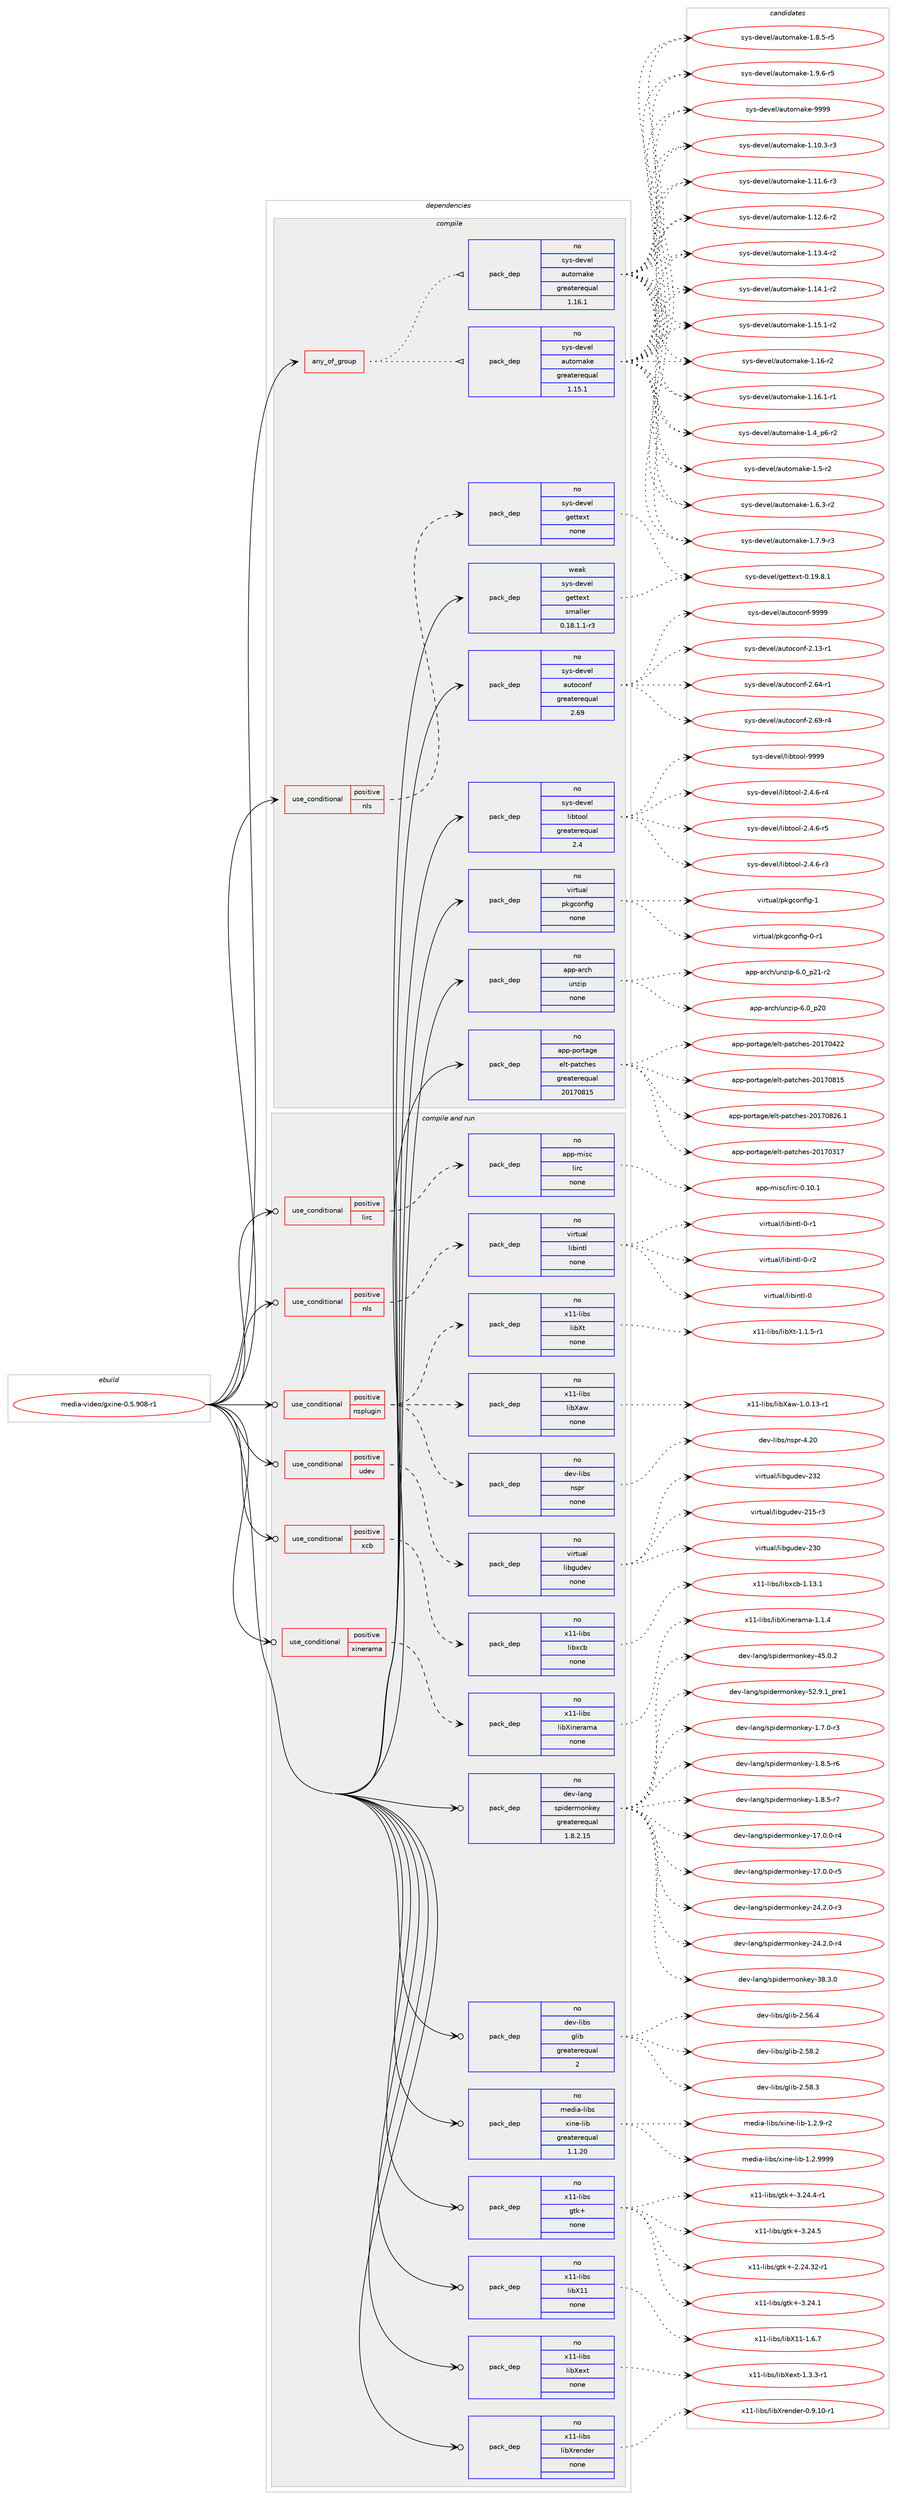 digraph prolog {

# *************
# Graph options
# *************

newrank=true;
concentrate=true;
compound=true;
graph [rankdir=LR,fontname=Helvetica,fontsize=10,ranksep=1.5];#, ranksep=2.5, nodesep=0.2];
edge  [arrowhead=vee];
node  [fontname=Helvetica,fontsize=10];

# **********
# The ebuild
# **********

subgraph cluster_leftcol {
color=gray;
rank=same;
label=<<i>ebuild</i>>;
id [label="media-video/gxine-0.5.908-r1", color=red, width=4, href="../media-video/gxine-0.5.908-r1.svg"];
}

# ****************
# The dependencies
# ****************

subgraph cluster_midcol {
color=gray;
label=<<i>dependencies</i>>;
subgraph cluster_compile {
fillcolor="#eeeeee";
style=filled;
label=<<i>compile</i>>;
subgraph any25657 {
dependency1637345 [label=<<TABLE BORDER="0" CELLBORDER="1" CELLSPACING="0" CELLPADDING="4"><TR><TD CELLPADDING="10">any_of_group</TD></TR></TABLE>>, shape=none, color=red];subgraph pack1170720 {
dependency1637346 [label=<<TABLE BORDER="0" CELLBORDER="1" CELLSPACING="0" CELLPADDING="4" WIDTH="220"><TR><TD ROWSPAN="6" CELLPADDING="30">pack_dep</TD></TR><TR><TD WIDTH="110">no</TD></TR><TR><TD>sys-devel</TD></TR><TR><TD>automake</TD></TR><TR><TD>greaterequal</TD></TR><TR><TD>1.16.1</TD></TR></TABLE>>, shape=none, color=blue];
}
dependency1637345:e -> dependency1637346:w [weight=20,style="dotted",arrowhead="oinv"];
subgraph pack1170721 {
dependency1637347 [label=<<TABLE BORDER="0" CELLBORDER="1" CELLSPACING="0" CELLPADDING="4" WIDTH="220"><TR><TD ROWSPAN="6" CELLPADDING="30">pack_dep</TD></TR><TR><TD WIDTH="110">no</TD></TR><TR><TD>sys-devel</TD></TR><TR><TD>automake</TD></TR><TR><TD>greaterequal</TD></TR><TR><TD>1.15.1</TD></TR></TABLE>>, shape=none, color=blue];
}
dependency1637345:e -> dependency1637347:w [weight=20,style="dotted",arrowhead="oinv"];
}
id:e -> dependency1637345:w [weight=20,style="solid",arrowhead="vee"];
subgraph cond440198 {
dependency1637348 [label=<<TABLE BORDER="0" CELLBORDER="1" CELLSPACING="0" CELLPADDING="4"><TR><TD ROWSPAN="3" CELLPADDING="10">use_conditional</TD></TR><TR><TD>positive</TD></TR><TR><TD>nls</TD></TR></TABLE>>, shape=none, color=red];
subgraph pack1170722 {
dependency1637349 [label=<<TABLE BORDER="0" CELLBORDER="1" CELLSPACING="0" CELLPADDING="4" WIDTH="220"><TR><TD ROWSPAN="6" CELLPADDING="30">pack_dep</TD></TR><TR><TD WIDTH="110">no</TD></TR><TR><TD>sys-devel</TD></TR><TR><TD>gettext</TD></TR><TR><TD>none</TD></TR><TR><TD></TD></TR></TABLE>>, shape=none, color=blue];
}
dependency1637348:e -> dependency1637349:w [weight=20,style="dashed",arrowhead="vee"];
}
id:e -> dependency1637348:w [weight=20,style="solid",arrowhead="vee"];
subgraph pack1170723 {
dependency1637350 [label=<<TABLE BORDER="0" CELLBORDER="1" CELLSPACING="0" CELLPADDING="4" WIDTH="220"><TR><TD ROWSPAN="6" CELLPADDING="30">pack_dep</TD></TR><TR><TD WIDTH="110">no</TD></TR><TR><TD>app-arch</TD></TR><TR><TD>unzip</TD></TR><TR><TD>none</TD></TR><TR><TD></TD></TR></TABLE>>, shape=none, color=blue];
}
id:e -> dependency1637350:w [weight=20,style="solid",arrowhead="vee"];
subgraph pack1170724 {
dependency1637351 [label=<<TABLE BORDER="0" CELLBORDER="1" CELLSPACING="0" CELLPADDING="4" WIDTH="220"><TR><TD ROWSPAN="6" CELLPADDING="30">pack_dep</TD></TR><TR><TD WIDTH="110">no</TD></TR><TR><TD>app-portage</TD></TR><TR><TD>elt-patches</TD></TR><TR><TD>greaterequal</TD></TR><TR><TD>20170815</TD></TR></TABLE>>, shape=none, color=blue];
}
id:e -> dependency1637351:w [weight=20,style="solid",arrowhead="vee"];
subgraph pack1170725 {
dependency1637352 [label=<<TABLE BORDER="0" CELLBORDER="1" CELLSPACING="0" CELLPADDING="4" WIDTH="220"><TR><TD ROWSPAN="6" CELLPADDING="30">pack_dep</TD></TR><TR><TD WIDTH="110">no</TD></TR><TR><TD>sys-devel</TD></TR><TR><TD>autoconf</TD></TR><TR><TD>greaterequal</TD></TR><TR><TD>2.69</TD></TR></TABLE>>, shape=none, color=blue];
}
id:e -> dependency1637352:w [weight=20,style="solid",arrowhead="vee"];
subgraph pack1170726 {
dependency1637353 [label=<<TABLE BORDER="0" CELLBORDER="1" CELLSPACING="0" CELLPADDING="4" WIDTH="220"><TR><TD ROWSPAN="6" CELLPADDING="30">pack_dep</TD></TR><TR><TD WIDTH="110">no</TD></TR><TR><TD>sys-devel</TD></TR><TR><TD>libtool</TD></TR><TR><TD>greaterequal</TD></TR><TR><TD>2.4</TD></TR></TABLE>>, shape=none, color=blue];
}
id:e -> dependency1637353:w [weight=20,style="solid",arrowhead="vee"];
subgraph pack1170727 {
dependency1637354 [label=<<TABLE BORDER="0" CELLBORDER="1" CELLSPACING="0" CELLPADDING="4" WIDTH="220"><TR><TD ROWSPAN="6" CELLPADDING="30">pack_dep</TD></TR><TR><TD WIDTH="110">no</TD></TR><TR><TD>virtual</TD></TR><TR><TD>pkgconfig</TD></TR><TR><TD>none</TD></TR><TR><TD></TD></TR></TABLE>>, shape=none, color=blue];
}
id:e -> dependency1637354:w [weight=20,style="solid",arrowhead="vee"];
subgraph pack1170728 {
dependency1637355 [label=<<TABLE BORDER="0" CELLBORDER="1" CELLSPACING="0" CELLPADDING="4" WIDTH="220"><TR><TD ROWSPAN="6" CELLPADDING="30">pack_dep</TD></TR><TR><TD WIDTH="110">weak</TD></TR><TR><TD>sys-devel</TD></TR><TR><TD>gettext</TD></TR><TR><TD>smaller</TD></TR><TR><TD>0.18.1.1-r3</TD></TR></TABLE>>, shape=none, color=blue];
}
id:e -> dependency1637355:w [weight=20,style="solid",arrowhead="vee"];
}
subgraph cluster_compileandrun {
fillcolor="#eeeeee";
style=filled;
label=<<i>compile and run</i>>;
subgraph cond440199 {
dependency1637356 [label=<<TABLE BORDER="0" CELLBORDER="1" CELLSPACING="0" CELLPADDING="4"><TR><TD ROWSPAN="3" CELLPADDING="10">use_conditional</TD></TR><TR><TD>positive</TD></TR><TR><TD>lirc</TD></TR></TABLE>>, shape=none, color=red];
subgraph pack1170729 {
dependency1637357 [label=<<TABLE BORDER="0" CELLBORDER="1" CELLSPACING="0" CELLPADDING="4" WIDTH="220"><TR><TD ROWSPAN="6" CELLPADDING="30">pack_dep</TD></TR><TR><TD WIDTH="110">no</TD></TR><TR><TD>app-misc</TD></TR><TR><TD>lirc</TD></TR><TR><TD>none</TD></TR><TR><TD></TD></TR></TABLE>>, shape=none, color=blue];
}
dependency1637356:e -> dependency1637357:w [weight=20,style="dashed",arrowhead="vee"];
}
id:e -> dependency1637356:w [weight=20,style="solid",arrowhead="odotvee"];
subgraph cond440200 {
dependency1637358 [label=<<TABLE BORDER="0" CELLBORDER="1" CELLSPACING="0" CELLPADDING="4"><TR><TD ROWSPAN="3" CELLPADDING="10">use_conditional</TD></TR><TR><TD>positive</TD></TR><TR><TD>nls</TD></TR></TABLE>>, shape=none, color=red];
subgraph pack1170730 {
dependency1637359 [label=<<TABLE BORDER="0" CELLBORDER="1" CELLSPACING="0" CELLPADDING="4" WIDTH="220"><TR><TD ROWSPAN="6" CELLPADDING="30">pack_dep</TD></TR><TR><TD WIDTH="110">no</TD></TR><TR><TD>virtual</TD></TR><TR><TD>libintl</TD></TR><TR><TD>none</TD></TR><TR><TD></TD></TR></TABLE>>, shape=none, color=blue];
}
dependency1637358:e -> dependency1637359:w [weight=20,style="dashed",arrowhead="vee"];
}
id:e -> dependency1637358:w [weight=20,style="solid",arrowhead="odotvee"];
subgraph cond440201 {
dependency1637360 [label=<<TABLE BORDER="0" CELLBORDER="1" CELLSPACING="0" CELLPADDING="4"><TR><TD ROWSPAN="3" CELLPADDING="10">use_conditional</TD></TR><TR><TD>positive</TD></TR><TR><TD>nsplugin</TD></TR></TABLE>>, shape=none, color=red];
subgraph pack1170731 {
dependency1637361 [label=<<TABLE BORDER="0" CELLBORDER="1" CELLSPACING="0" CELLPADDING="4" WIDTH="220"><TR><TD ROWSPAN="6" CELLPADDING="30">pack_dep</TD></TR><TR><TD WIDTH="110">no</TD></TR><TR><TD>dev-libs</TD></TR><TR><TD>nspr</TD></TR><TR><TD>none</TD></TR><TR><TD></TD></TR></TABLE>>, shape=none, color=blue];
}
dependency1637360:e -> dependency1637361:w [weight=20,style="dashed",arrowhead="vee"];
subgraph pack1170732 {
dependency1637362 [label=<<TABLE BORDER="0" CELLBORDER="1" CELLSPACING="0" CELLPADDING="4" WIDTH="220"><TR><TD ROWSPAN="6" CELLPADDING="30">pack_dep</TD></TR><TR><TD WIDTH="110">no</TD></TR><TR><TD>x11-libs</TD></TR><TR><TD>libXaw</TD></TR><TR><TD>none</TD></TR><TR><TD></TD></TR></TABLE>>, shape=none, color=blue];
}
dependency1637360:e -> dependency1637362:w [weight=20,style="dashed",arrowhead="vee"];
subgraph pack1170733 {
dependency1637363 [label=<<TABLE BORDER="0" CELLBORDER="1" CELLSPACING="0" CELLPADDING="4" WIDTH="220"><TR><TD ROWSPAN="6" CELLPADDING="30">pack_dep</TD></TR><TR><TD WIDTH="110">no</TD></TR><TR><TD>x11-libs</TD></TR><TR><TD>libXt</TD></TR><TR><TD>none</TD></TR><TR><TD></TD></TR></TABLE>>, shape=none, color=blue];
}
dependency1637360:e -> dependency1637363:w [weight=20,style="dashed",arrowhead="vee"];
}
id:e -> dependency1637360:w [weight=20,style="solid",arrowhead="odotvee"];
subgraph cond440202 {
dependency1637364 [label=<<TABLE BORDER="0" CELLBORDER="1" CELLSPACING="0" CELLPADDING="4"><TR><TD ROWSPAN="3" CELLPADDING="10">use_conditional</TD></TR><TR><TD>positive</TD></TR><TR><TD>udev</TD></TR></TABLE>>, shape=none, color=red];
subgraph pack1170734 {
dependency1637365 [label=<<TABLE BORDER="0" CELLBORDER="1" CELLSPACING="0" CELLPADDING="4" WIDTH="220"><TR><TD ROWSPAN="6" CELLPADDING="30">pack_dep</TD></TR><TR><TD WIDTH="110">no</TD></TR><TR><TD>virtual</TD></TR><TR><TD>libgudev</TD></TR><TR><TD>none</TD></TR><TR><TD></TD></TR></TABLE>>, shape=none, color=blue];
}
dependency1637364:e -> dependency1637365:w [weight=20,style="dashed",arrowhead="vee"];
}
id:e -> dependency1637364:w [weight=20,style="solid",arrowhead="odotvee"];
subgraph cond440203 {
dependency1637366 [label=<<TABLE BORDER="0" CELLBORDER="1" CELLSPACING="0" CELLPADDING="4"><TR><TD ROWSPAN="3" CELLPADDING="10">use_conditional</TD></TR><TR><TD>positive</TD></TR><TR><TD>xcb</TD></TR></TABLE>>, shape=none, color=red];
subgraph pack1170735 {
dependency1637367 [label=<<TABLE BORDER="0" CELLBORDER="1" CELLSPACING="0" CELLPADDING="4" WIDTH="220"><TR><TD ROWSPAN="6" CELLPADDING="30">pack_dep</TD></TR><TR><TD WIDTH="110">no</TD></TR><TR><TD>x11-libs</TD></TR><TR><TD>libxcb</TD></TR><TR><TD>none</TD></TR><TR><TD></TD></TR></TABLE>>, shape=none, color=blue];
}
dependency1637366:e -> dependency1637367:w [weight=20,style="dashed",arrowhead="vee"];
}
id:e -> dependency1637366:w [weight=20,style="solid",arrowhead="odotvee"];
subgraph cond440204 {
dependency1637368 [label=<<TABLE BORDER="0" CELLBORDER="1" CELLSPACING="0" CELLPADDING="4"><TR><TD ROWSPAN="3" CELLPADDING="10">use_conditional</TD></TR><TR><TD>positive</TD></TR><TR><TD>xinerama</TD></TR></TABLE>>, shape=none, color=red];
subgraph pack1170736 {
dependency1637369 [label=<<TABLE BORDER="0" CELLBORDER="1" CELLSPACING="0" CELLPADDING="4" WIDTH="220"><TR><TD ROWSPAN="6" CELLPADDING="30">pack_dep</TD></TR><TR><TD WIDTH="110">no</TD></TR><TR><TD>x11-libs</TD></TR><TR><TD>libXinerama</TD></TR><TR><TD>none</TD></TR><TR><TD></TD></TR></TABLE>>, shape=none, color=blue];
}
dependency1637368:e -> dependency1637369:w [weight=20,style="dashed",arrowhead="vee"];
}
id:e -> dependency1637368:w [weight=20,style="solid",arrowhead="odotvee"];
subgraph pack1170737 {
dependency1637370 [label=<<TABLE BORDER="0" CELLBORDER="1" CELLSPACING="0" CELLPADDING="4" WIDTH="220"><TR><TD ROWSPAN="6" CELLPADDING="30">pack_dep</TD></TR><TR><TD WIDTH="110">no</TD></TR><TR><TD>dev-lang</TD></TR><TR><TD>spidermonkey</TD></TR><TR><TD>greaterequal</TD></TR><TR><TD>1.8.2.15</TD></TR></TABLE>>, shape=none, color=blue];
}
id:e -> dependency1637370:w [weight=20,style="solid",arrowhead="odotvee"];
subgraph pack1170738 {
dependency1637371 [label=<<TABLE BORDER="0" CELLBORDER="1" CELLSPACING="0" CELLPADDING="4" WIDTH="220"><TR><TD ROWSPAN="6" CELLPADDING="30">pack_dep</TD></TR><TR><TD WIDTH="110">no</TD></TR><TR><TD>dev-libs</TD></TR><TR><TD>glib</TD></TR><TR><TD>greaterequal</TD></TR><TR><TD>2</TD></TR></TABLE>>, shape=none, color=blue];
}
id:e -> dependency1637371:w [weight=20,style="solid",arrowhead="odotvee"];
subgraph pack1170739 {
dependency1637372 [label=<<TABLE BORDER="0" CELLBORDER="1" CELLSPACING="0" CELLPADDING="4" WIDTH="220"><TR><TD ROWSPAN="6" CELLPADDING="30">pack_dep</TD></TR><TR><TD WIDTH="110">no</TD></TR><TR><TD>media-libs</TD></TR><TR><TD>xine-lib</TD></TR><TR><TD>greaterequal</TD></TR><TR><TD>1.1.20</TD></TR></TABLE>>, shape=none, color=blue];
}
id:e -> dependency1637372:w [weight=20,style="solid",arrowhead="odotvee"];
subgraph pack1170740 {
dependency1637373 [label=<<TABLE BORDER="0" CELLBORDER="1" CELLSPACING="0" CELLPADDING="4" WIDTH="220"><TR><TD ROWSPAN="6" CELLPADDING="30">pack_dep</TD></TR><TR><TD WIDTH="110">no</TD></TR><TR><TD>x11-libs</TD></TR><TR><TD>gtk+</TD></TR><TR><TD>none</TD></TR><TR><TD></TD></TR></TABLE>>, shape=none, color=blue];
}
id:e -> dependency1637373:w [weight=20,style="solid",arrowhead="odotvee"];
subgraph pack1170741 {
dependency1637374 [label=<<TABLE BORDER="0" CELLBORDER="1" CELLSPACING="0" CELLPADDING="4" WIDTH="220"><TR><TD ROWSPAN="6" CELLPADDING="30">pack_dep</TD></TR><TR><TD WIDTH="110">no</TD></TR><TR><TD>x11-libs</TD></TR><TR><TD>libX11</TD></TR><TR><TD>none</TD></TR><TR><TD></TD></TR></TABLE>>, shape=none, color=blue];
}
id:e -> dependency1637374:w [weight=20,style="solid",arrowhead="odotvee"];
subgraph pack1170742 {
dependency1637375 [label=<<TABLE BORDER="0" CELLBORDER="1" CELLSPACING="0" CELLPADDING="4" WIDTH="220"><TR><TD ROWSPAN="6" CELLPADDING="30">pack_dep</TD></TR><TR><TD WIDTH="110">no</TD></TR><TR><TD>x11-libs</TD></TR><TR><TD>libXext</TD></TR><TR><TD>none</TD></TR><TR><TD></TD></TR></TABLE>>, shape=none, color=blue];
}
id:e -> dependency1637375:w [weight=20,style="solid",arrowhead="odotvee"];
subgraph pack1170743 {
dependency1637376 [label=<<TABLE BORDER="0" CELLBORDER="1" CELLSPACING="0" CELLPADDING="4" WIDTH="220"><TR><TD ROWSPAN="6" CELLPADDING="30">pack_dep</TD></TR><TR><TD WIDTH="110">no</TD></TR><TR><TD>x11-libs</TD></TR><TR><TD>libXrender</TD></TR><TR><TD>none</TD></TR><TR><TD></TD></TR></TABLE>>, shape=none, color=blue];
}
id:e -> dependency1637376:w [weight=20,style="solid",arrowhead="odotvee"];
}
subgraph cluster_run {
fillcolor="#eeeeee";
style=filled;
label=<<i>run</i>>;
}
}

# **************
# The candidates
# **************

subgraph cluster_choices {
rank=same;
color=gray;
label=<<i>candidates</i>>;

subgraph choice1170720 {
color=black;
nodesep=1;
choice11512111545100101118101108479711711611110997107101454946494846514511451 [label="sys-devel/automake-1.10.3-r3", color=red, width=4,href="../sys-devel/automake-1.10.3-r3.svg"];
choice11512111545100101118101108479711711611110997107101454946494946544511451 [label="sys-devel/automake-1.11.6-r3", color=red, width=4,href="../sys-devel/automake-1.11.6-r3.svg"];
choice11512111545100101118101108479711711611110997107101454946495046544511450 [label="sys-devel/automake-1.12.6-r2", color=red, width=4,href="../sys-devel/automake-1.12.6-r2.svg"];
choice11512111545100101118101108479711711611110997107101454946495146524511450 [label="sys-devel/automake-1.13.4-r2", color=red, width=4,href="../sys-devel/automake-1.13.4-r2.svg"];
choice11512111545100101118101108479711711611110997107101454946495246494511450 [label="sys-devel/automake-1.14.1-r2", color=red, width=4,href="../sys-devel/automake-1.14.1-r2.svg"];
choice11512111545100101118101108479711711611110997107101454946495346494511450 [label="sys-devel/automake-1.15.1-r2", color=red, width=4,href="../sys-devel/automake-1.15.1-r2.svg"];
choice1151211154510010111810110847971171161111099710710145494649544511450 [label="sys-devel/automake-1.16-r2", color=red, width=4,href="../sys-devel/automake-1.16-r2.svg"];
choice11512111545100101118101108479711711611110997107101454946495446494511449 [label="sys-devel/automake-1.16.1-r1", color=red, width=4,href="../sys-devel/automake-1.16.1-r1.svg"];
choice115121115451001011181011084797117116111109971071014549465295112544511450 [label="sys-devel/automake-1.4_p6-r2", color=red, width=4,href="../sys-devel/automake-1.4_p6-r2.svg"];
choice11512111545100101118101108479711711611110997107101454946534511450 [label="sys-devel/automake-1.5-r2", color=red, width=4,href="../sys-devel/automake-1.5-r2.svg"];
choice115121115451001011181011084797117116111109971071014549465446514511450 [label="sys-devel/automake-1.6.3-r2", color=red, width=4,href="../sys-devel/automake-1.6.3-r2.svg"];
choice115121115451001011181011084797117116111109971071014549465546574511451 [label="sys-devel/automake-1.7.9-r3", color=red, width=4,href="../sys-devel/automake-1.7.9-r3.svg"];
choice115121115451001011181011084797117116111109971071014549465646534511453 [label="sys-devel/automake-1.8.5-r5", color=red, width=4,href="../sys-devel/automake-1.8.5-r5.svg"];
choice115121115451001011181011084797117116111109971071014549465746544511453 [label="sys-devel/automake-1.9.6-r5", color=red, width=4,href="../sys-devel/automake-1.9.6-r5.svg"];
choice115121115451001011181011084797117116111109971071014557575757 [label="sys-devel/automake-9999", color=red, width=4,href="../sys-devel/automake-9999.svg"];
dependency1637346:e -> choice11512111545100101118101108479711711611110997107101454946494846514511451:w [style=dotted,weight="100"];
dependency1637346:e -> choice11512111545100101118101108479711711611110997107101454946494946544511451:w [style=dotted,weight="100"];
dependency1637346:e -> choice11512111545100101118101108479711711611110997107101454946495046544511450:w [style=dotted,weight="100"];
dependency1637346:e -> choice11512111545100101118101108479711711611110997107101454946495146524511450:w [style=dotted,weight="100"];
dependency1637346:e -> choice11512111545100101118101108479711711611110997107101454946495246494511450:w [style=dotted,weight="100"];
dependency1637346:e -> choice11512111545100101118101108479711711611110997107101454946495346494511450:w [style=dotted,weight="100"];
dependency1637346:e -> choice1151211154510010111810110847971171161111099710710145494649544511450:w [style=dotted,weight="100"];
dependency1637346:e -> choice11512111545100101118101108479711711611110997107101454946495446494511449:w [style=dotted,weight="100"];
dependency1637346:e -> choice115121115451001011181011084797117116111109971071014549465295112544511450:w [style=dotted,weight="100"];
dependency1637346:e -> choice11512111545100101118101108479711711611110997107101454946534511450:w [style=dotted,weight="100"];
dependency1637346:e -> choice115121115451001011181011084797117116111109971071014549465446514511450:w [style=dotted,weight="100"];
dependency1637346:e -> choice115121115451001011181011084797117116111109971071014549465546574511451:w [style=dotted,weight="100"];
dependency1637346:e -> choice115121115451001011181011084797117116111109971071014549465646534511453:w [style=dotted,weight="100"];
dependency1637346:e -> choice115121115451001011181011084797117116111109971071014549465746544511453:w [style=dotted,weight="100"];
dependency1637346:e -> choice115121115451001011181011084797117116111109971071014557575757:w [style=dotted,weight="100"];
}
subgraph choice1170721 {
color=black;
nodesep=1;
choice11512111545100101118101108479711711611110997107101454946494846514511451 [label="sys-devel/automake-1.10.3-r3", color=red, width=4,href="../sys-devel/automake-1.10.3-r3.svg"];
choice11512111545100101118101108479711711611110997107101454946494946544511451 [label="sys-devel/automake-1.11.6-r3", color=red, width=4,href="../sys-devel/automake-1.11.6-r3.svg"];
choice11512111545100101118101108479711711611110997107101454946495046544511450 [label="sys-devel/automake-1.12.6-r2", color=red, width=4,href="../sys-devel/automake-1.12.6-r2.svg"];
choice11512111545100101118101108479711711611110997107101454946495146524511450 [label="sys-devel/automake-1.13.4-r2", color=red, width=4,href="../sys-devel/automake-1.13.4-r2.svg"];
choice11512111545100101118101108479711711611110997107101454946495246494511450 [label="sys-devel/automake-1.14.1-r2", color=red, width=4,href="../sys-devel/automake-1.14.1-r2.svg"];
choice11512111545100101118101108479711711611110997107101454946495346494511450 [label="sys-devel/automake-1.15.1-r2", color=red, width=4,href="../sys-devel/automake-1.15.1-r2.svg"];
choice1151211154510010111810110847971171161111099710710145494649544511450 [label="sys-devel/automake-1.16-r2", color=red, width=4,href="../sys-devel/automake-1.16-r2.svg"];
choice11512111545100101118101108479711711611110997107101454946495446494511449 [label="sys-devel/automake-1.16.1-r1", color=red, width=4,href="../sys-devel/automake-1.16.1-r1.svg"];
choice115121115451001011181011084797117116111109971071014549465295112544511450 [label="sys-devel/automake-1.4_p6-r2", color=red, width=4,href="../sys-devel/automake-1.4_p6-r2.svg"];
choice11512111545100101118101108479711711611110997107101454946534511450 [label="sys-devel/automake-1.5-r2", color=red, width=4,href="../sys-devel/automake-1.5-r2.svg"];
choice115121115451001011181011084797117116111109971071014549465446514511450 [label="sys-devel/automake-1.6.3-r2", color=red, width=4,href="../sys-devel/automake-1.6.3-r2.svg"];
choice115121115451001011181011084797117116111109971071014549465546574511451 [label="sys-devel/automake-1.7.9-r3", color=red, width=4,href="../sys-devel/automake-1.7.9-r3.svg"];
choice115121115451001011181011084797117116111109971071014549465646534511453 [label="sys-devel/automake-1.8.5-r5", color=red, width=4,href="../sys-devel/automake-1.8.5-r5.svg"];
choice115121115451001011181011084797117116111109971071014549465746544511453 [label="sys-devel/automake-1.9.6-r5", color=red, width=4,href="../sys-devel/automake-1.9.6-r5.svg"];
choice115121115451001011181011084797117116111109971071014557575757 [label="sys-devel/automake-9999", color=red, width=4,href="../sys-devel/automake-9999.svg"];
dependency1637347:e -> choice11512111545100101118101108479711711611110997107101454946494846514511451:w [style=dotted,weight="100"];
dependency1637347:e -> choice11512111545100101118101108479711711611110997107101454946494946544511451:w [style=dotted,weight="100"];
dependency1637347:e -> choice11512111545100101118101108479711711611110997107101454946495046544511450:w [style=dotted,weight="100"];
dependency1637347:e -> choice11512111545100101118101108479711711611110997107101454946495146524511450:w [style=dotted,weight="100"];
dependency1637347:e -> choice11512111545100101118101108479711711611110997107101454946495246494511450:w [style=dotted,weight="100"];
dependency1637347:e -> choice11512111545100101118101108479711711611110997107101454946495346494511450:w [style=dotted,weight="100"];
dependency1637347:e -> choice1151211154510010111810110847971171161111099710710145494649544511450:w [style=dotted,weight="100"];
dependency1637347:e -> choice11512111545100101118101108479711711611110997107101454946495446494511449:w [style=dotted,weight="100"];
dependency1637347:e -> choice115121115451001011181011084797117116111109971071014549465295112544511450:w [style=dotted,weight="100"];
dependency1637347:e -> choice11512111545100101118101108479711711611110997107101454946534511450:w [style=dotted,weight="100"];
dependency1637347:e -> choice115121115451001011181011084797117116111109971071014549465446514511450:w [style=dotted,weight="100"];
dependency1637347:e -> choice115121115451001011181011084797117116111109971071014549465546574511451:w [style=dotted,weight="100"];
dependency1637347:e -> choice115121115451001011181011084797117116111109971071014549465646534511453:w [style=dotted,weight="100"];
dependency1637347:e -> choice115121115451001011181011084797117116111109971071014549465746544511453:w [style=dotted,weight="100"];
dependency1637347:e -> choice115121115451001011181011084797117116111109971071014557575757:w [style=dotted,weight="100"];
}
subgraph choice1170722 {
color=black;
nodesep=1;
choice1151211154510010111810110847103101116116101120116454846495746564649 [label="sys-devel/gettext-0.19.8.1", color=red, width=4,href="../sys-devel/gettext-0.19.8.1.svg"];
dependency1637349:e -> choice1151211154510010111810110847103101116116101120116454846495746564649:w [style=dotted,weight="100"];
}
subgraph choice1170723 {
color=black;
nodesep=1;
choice971121124597114991044711711012210511245544648951125048 [label="app-arch/unzip-6.0_p20", color=red, width=4,href="../app-arch/unzip-6.0_p20.svg"];
choice9711211245971149910447117110122105112455446489511250494511450 [label="app-arch/unzip-6.0_p21-r2", color=red, width=4,href="../app-arch/unzip-6.0_p21-r2.svg"];
dependency1637350:e -> choice971121124597114991044711711012210511245544648951125048:w [style=dotted,weight="100"];
dependency1637350:e -> choice9711211245971149910447117110122105112455446489511250494511450:w [style=dotted,weight="100"];
}
subgraph choice1170724 {
color=black;
nodesep=1;
choice97112112451121111141169710310147101108116451129711699104101115455048495548514955 [label="app-portage/elt-patches-20170317", color=red, width=4,href="../app-portage/elt-patches-20170317.svg"];
choice97112112451121111141169710310147101108116451129711699104101115455048495548525050 [label="app-portage/elt-patches-20170422", color=red, width=4,href="../app-portage/elt-patches-20170422.svg"];
choice97112112451121111141169710310147101108116451129711699104101115455048495548564953 [label="app-portage/elt-patches-20170815", color=red, width=4,href="../app-portage/elt-patches-20170815.svg"];
choice971121124511211111411697103101471011081164511297116991041011154550484955485650544649 [label="app-portage/elt-patches-20170826.1", color=red, width=4,href="../app-portage/elt-patches-20170826.1.svg"];
dependency1637351:e -> choice97112112451121111141169710310147101108116451129711699104101115455048495548514955:w [style=dotted,weight="100"];
dependency1637351:e -> choice97112112451121111141169710310147101108116451129711699104101115455048495548525050:w [style=dotted,weight="100"];
dependency1637351:e -> choice97112112451121111141169710310147101108116451129711699104101115455048495548564953:w [style=dotted,weight="100"];
dependency1637351:e -> choice971121124511211111411697103101471011081164511297116991041011154550484955485650544649:w [style=dotted,weight="100"];
}
subgraph choice1170725 {
color=black;
nodesep=1;
choice1151211154510010111810110847971171161119911111010245504649514511449 [label="sys-devel/autoconf-2.13-r1", color=red, width=4,href="../sys-devel/autoconf-2.13-r1.svg"];
choice1151211154510010111810110847971171161119911111010245504654524511449 [label="sys-devel/autoconf-2.64-r1", color=red, width=4,href="../sys-devel/autoconf-2.64-r1.svg"];
choice1151211154510010111810110847971171161119911111010245504654574511452 [label="sys-devel/autoconf-2.69-r4", color=red, width=4,href="../sys-devel/autoconf-2.69-r4.svg"];
choice115121115451001011181011084797117116111991111101024557575757 [label="sys-devel/autoconf-9999", color=red, width=4,href="../sys-devel/autoconf-9999.svg"];
dependency1637352:e -> choice1151211154510010111810110847971171161119911111010245504649514511449:w [style=dotted,weight="100"];
dependency1637352:e -> choice1151211154510010111810110847971171161119911111010245504654524511449:w [style=dotted,weight="100"];
dependency1637352:e -> choice1151211154510010111810110847971171161119911111010245504654574511452:w [style=dotted,weight="100"];
dependency1637352:e -> choice115121115451001011181011084797117116111991111101024557575757:w [style=dotted,weight="100"];
}
subgraph choice1170726 {
color=black;
nodesep=1;
choice1151211154510010111810110847108105981161111111084550465246544511451 [label="sys-devel/libtool-2.4.6-r3", color=red, width=4,href="../sys-devel/libtool-2.4.6-r3.svg"];
choice1151211154510010111810110847108105981161111111084550465246544511452 [label="sys-devel/libtool-2.4.6-r4", color=red, width=4,href="../sys-devel/libtool-2.4.6-r4.svg"];
choice1151211154510010111810110847108105981161111111084550465246544511453 [label="sys-devel/libtool-2.4.6-r5", color=red, width=4,href="../sys-devel/libtool-2.4.6-r5.svg"];
choice1151211154510010111810110847108105981161111111084557575757 [label="sys-devel/libtool-9999", color=red, width=4,href="../sys-devel/libtool-9999.svg"];
dependency1637353:e -> choice1151211154510010111810110847108105981161111111084550465246544511451:w [style=dotted,weight="100"];
dependency1637353:e -> choice1151211154510010111810110847108105981161111111084550465246544511452:w [style=dotted,weight="100"];
dependency1637353:e -> choice1151211154510010111810110847108105981161111111084550465246544511453:w [style=dotted,weight="100"];
dependency1637353:e -> choice1151211154510010111810110847108105981161111111084557575757:w [style=dotted,weight="100"];
}
subgraph choice1170727 {
color=black;
nodesep=1;
choice11810511411611797108471121071039911111010210510345484511449 [label="virtual/pkgconfig-0-r1", color=red, width=4,href="../virtual/pkgconfig-0-r1.svg"];
choice1181051141161179710847112107103991111101021051034549 [label="virtual/pkgconfig-1", color=red, width=4,href="../virtual/pkgconfig-1.svg"];
dependency1637354:e -> choice11810511411611797108471121071039911111010210510345484511449:w [style=dotted,weight="100"];
dependency1637354:e -> choice1181051141161179710847112107103991111101021051034549:w [style=dotted,weight="100"];
}
subgraph choice1170728 {
color=black;
nodesep=1;
choice1151211154510010111810110847103101116116101120116454846495746564649 [label="sys-devel/gettext-0.19.8.1", color=red, width=4,href="../sys-devel/gettext-0.19.8.1.svg"];
dependency1637355:e -> choice1151211154510010111810110847103101116116101120116454846495746564649:w [style=dotted,weight="100"];
}
subgraph choice1170729 {
color=black;
nodesep=1;
choice971121124510910511599471081051149945484649484649 [label="app-misc/lirc-0.10.1", color=red, width=4,href="../app-misc/lirc-0.10.1.svg"];
dependency1637357:e -> choice971121124510910511599471081051149945484649484649:w [style=dotted,weight="100"];
}
subgraph choice1170730 {
color=black;
nodesep=1;
choice1181051141161179710847108105981051101161084548 [label="virtual/libintl-0", color=red, width=4,href="../virtual/libintl-0.svg"];
choice11810511411611797108471081059810511011610845484511449 [label="virtual/libintl-0-r1", color=red, width=4,href="../virtual/libintl-0-r1.svg"];
choice11810511411611797108471081059810511011610845484511450 [label="virtual/libintl-0-r2", color=red, width=4,href="../virtual/libintl-0-r2.svg"];
dependency1637359:e -> choice1181051141161179710847108105981051101161084548:w [style=dotted,weight="100"];
dependency1637359:e -> choice11810511411611797108471081059810511011610845484511449:w [style=dotted,weight="100"];
dependency1637359:e -> choice11810511411611797108471081059810511011610845484511450:w [style=dotted,weight="100"];
}
subgraph choice1170731 {
color=black;
nodesep=1;
choice1001011184510810598115471101151121144552465048 [label="dev-libs/nspr-4.20", color=red, width=4,href="../dev-libs/nspr-4.20.svg"];
dependency1637361:e -> choice1001011184510810598115471101151121144552465048:w [style=dotted,weight="100"];
}
subgraph choice1170732 {
color=black;
nodesep=1;
choice1204949451081059811547108105988897119454946484649514511449 [label="x11-libs/libXaw-1.0.13-r1", color=red, width=4,href="../x11-libs/libXaw-1.0.13-r1.svg"];
dependency1637362:e -> choice1204949451081059811547108105988897119454946484649514511449:w [style=dotted,weight="100"];
}
subgraph choice1170733 {
color=black;
nodesep=1;
choice120494945108105981154710810598881164549464946534511449 [label="x11-libs/libXt-1.1.5-r1", color=red, width=4,href="../x11-libs/libXt-1.1.5-r1.svg"];
dependency1637363:e -> choice120494945108105981154710810598881164549464946534511449:w [style=dotted,weight="100"];
}
subgraph choice1170734 {
color=black;
nodesep=1;
choice118105114116117971084710810598103117100101118455049534511451 [label="virtual/libgudev-215-r3", color=red, width=4,href="../virtual/libgudev-215-r3.svg"];
choice11810511411611797108471081059810311710010111845505148 [label="virtual/libgudev-230", color=red, width=4,href="../virtual/libgudev-230.svg"];
choice11810511411611797108471081059810311710010111845505150 [label="virtual/libgudev-232", color=red, width=4,href="../virtual/libgudev-232.svg"];
dependency1637365:e -> choice118105114116117971084710810598103117100101118455049534511451:w [style=dotted,weight="100"];
dependency1637365:e -> choice11810511411611797108471081059810311710010111845505148:w [style=dotted,weight="100"];
dependency1637365:e -> choice11810511411611797108471081059810311710010111845505150:w [style=dotted,weight="100"];
}
subgraph choice1170735 {
color=black;
nodesep=1;
choice120494945108105981154710810598120999845494649514649 [label="x11-libs/libxcb-1.13.1", color=red, width=4,href="../x11-libs/libxcb-1.13.1.svg"];
dependency1637367:e -> choice120494945108105981154710810598120999845494649514649:w [style=dotted,weight="100"];
}
subgraph choice1170736 {
color=black;
nodesep=1;
choice120494945108105981154710810598881051101011149710997454946494652 [label="x11-libs/libXinerama-1.1.4", color=red, width=4,href="../x11-libs/libXinerama-1.1.4.svg"];
dependency1637369:e -> choice120494945108105981154710810598881051101011149710997454946494652:w [style=dotted,weight="100"];
}
subgraph choice1170737 {
color=black;
nodesep=1;
choice1001011184510897110103471151121051001011141091111101071011214549465546484511451 [label="dev-lang/spidermonkey-1.7.0-r3", color=red, width=4,href="../dev-lang/spidermonkey-1.7.0-r3.svg"];
choice1001011184510897110103471151121051001011141091111101071011214549465646534511454 [label="dev-lang/spidermonkey-1.8.5-r6", color=red, width=4,href="../dev-lang/spidermonkey-1.8.5-r6.svg"];
choice1001011184510897110103471151121051001011141091111101071011214549465646534511455 [label="dev-lang/spidermonkey-1.8.5-r7", color=red, width=4,href="../dev-lang/spidermonkey-1.8.5-r7.svg"];
choice100101118451089711010347115112105100101114109111110107101121454955464846484511452 [label="dev-lang/spidermonkey-17.0.0-r4", color=red, width=4,href="../dev-lang/spidermonkey-17.0.0-r4.svg"];
choice100101118451089711010347115112105100101114109111110107101121454955464846484511453 [label="dev-lang/spidermonkey-17.0.0-r5", color=red, width=4,href="../dev-lang/spidermonkey-17.0.0-r5.svg"];
choice100101118451089711010347115112105100101114109111110107101121455052465046484511451 [label="dev-lang/spidermonkey-24.2.0-r3", color=red, width=4,href="../dev-lang/spidermonkey-24.2.0-r3.svg"];
choice100101118451089711010347115112105100101114109111110107101121455052465046484511452 [label="dev-lang/spidermonkey-24.2.0-r4", color=red, width=4,href="../dev-lang/spidermonkey-24.2.0-r4.svg"];
choice10010111845108971101034711511210510010111410911111010710112145515646514648 [label="dev-lang/spidermonkey-38.3.0", color=red, width=4,href="../dev-lang/spidermonkey-38.3.0.svg"];
choice10010111845108971101034711511210510010111410911111010710112145525346484650 [label="dev-lang/spidermonkey-45.0.2", color=red, width=4,href="../dev-lang/spidermonkey-45.0.2.svg"];
choice100101118451089711010347115112105100101114109111110107101121455350465746499511211410149 [label="dev-lang/spidermonkey-52.9.1_pre1", color=red, width=4,href="../dev-lang/spidermonkey-52.9.1_pre1.svg"];
dependency1637370:e -> choice1001011184510897110103471151121051001011141091111101071011214549465546484511451:w [style=dotted,weight="100"];
dependency1637370:e -> choice1001011184510897110103471151121051001011141091111101071011214549465646534511454:w [style=dotted,weight="100"];
dependency1637370:e -> choice1001011184510897110103471151121051001011141091111101071011214549465646534511455:w [style=dotted,weight="100"];
dependency1637370:e -> choice100101118451089711010347115112105100101114109111110107101121454955464846484511452:w [style=dotted,weight="100"];
dependency1637370:e -> choice100101118451089711010347115112105100101114109111110107101121454955464846484511453:w [style=dotted,weight="100"];
dependency1637370:e -> choice100101118451089711010347115112105100101114109111110107101121455052465046484511451:w [style=dotted,weight="100"];
dependency1637370:e -> choice100101118451089711010347115112105100101114109111110107101121455052465046484511452:w [style=dotted,weight="100"];
dependency1637370:e -> choice10010111845108971101034711511210510010111410911111010710112145515646514648:w [style=dotted,weight="100"];
dependency1637370:e -> choice10010111845108971101034711511210510010111410911111010710112145525346484650:w [style=dotted,weight="100"];
dependency1637370:e -> choice100101118451089711010347115112105100101114109111110107101121455350465746499511211410149:w [style=dotted,weight="100"];
}
subgraph choice1170738 {
color=black;
nodesep=1;
choice1001011184510810598115471031081059845504653544652 [label="dev-libs/glib-2.56.4", color=red, width=4,href="../dev-libs/glib-2.56.4.svg"];
choice1001011184510810598115471031081059845504653564650 [label="dev-libs/glib-2.58.2", color=red, width=4,href="../dev-libs/glib-2.58.2.svg"];
choice1001011184510810598115471031081059845504653564651 [label="dev-libs/glib-2.58.3", color=red, width=4,href="../dev-libs/glib-2.58.3.svg"];
dependency1637371:e -> choice1001011184510810598115471031081059845504653544652:w [style=dotted,weight="100"];
dependency1637371:e -> choice1001011184510810598115471031081059845504653564650:w [style=dotted,weight="100"];
dependency1637371:e -> choice1001011184510810598115471031081059845504653564651:w [style=dotted,weight="100"];
}
subgraph choice1170739 {
color=black;
nodesep=1;
choice1091011001059745108105981154712010511010145108105984549465046574511450 [label="media-libs/xine-lib-1.2.9-r2", color=red, width=4,href="../media-libs/xine-lib-1.2.9-r2.svg"];
choice109101100105974510810598115471201051101014510810598454946504657575757 [label="media-libs/xine-lib-1.2.9999", color=red, width=4,href="../media-libs/xine-lib-1.2.9999.svg"];
dependency1637372:e -> choice1091011001059745108105981154712010511010145108105984549465046574511450:w [style=dotted,weight="100"];
dependency1637372:e -> choice109101100105974510810598115471201051101014510810598454946504657575757:w [style=dotted,weight="100"];
}
subgraph choice1170740 {
color=black;
nodesep=1;
choice12049494510810598115471031161074345504650524651504511449 [label="x11-libs/gtk+-2.24.32-r1", color=red, width=4,href="../x11-libs/gtk+-2.24.32-r1.svg"];
choice12049494510810598115471031161074345514650524649 [label="x11-libs/gtk+-3.24.1", color=red, width=4,href="../x11-libs/gtk+-3.24.1.svg"];
choice120494945108105981154710311610743455146505246524511449 [label="x11-libs/gtk+-3.24.4-r1", color=red, width=4,href="../x11-libs/gtk+-3.24.4-r1.svg"];
choice12049494510810598115471031161074345514650524653 [label="x11-libs/gtk+-3.24.5", color=red, width=4,href="../x11-libs/gtk+-3.24.5.svg"];
dependency1637373:e -> choice12049494510810598115471031161074345504650524651504511449:w [style=dotted,weight="100"];
dependency1637373:e -> choice12049494510810598115471031161074345514650524649:w [style=dotted,weight="100"];
dependency1637373:e -> choice120494945108105981154710311610743455146505246524511449:w [style=dotted,weight="100"];
dependency1637373:e -> choice12049494510810598115471031161074345514650524653:w [style=dotted,weight="100"];
}
subgraph choice1170741 {
color=black;
nodesep=1;
choice120494945108105981154710810598884949454946544655 [label="x11-libs/libX11-1.6.7", color=red, width=4,href="../x11-libs/libX11-1.6.7.svg"];
dependency1637374:e -> choice120494945108105981154710810598884949454946544655:w [style=dotted,weight="100"];
}
subgraph choice1170742 {
color=black;
nodesep=1;
choice120494945108105981154710810598881011201164549465146514511449 [label="x11-libs/libXext-1.3.3-r1", color=red, width=4,href="../x11-libs/libXext-1.3.3-r1.svg"];
dependency1637375:e -> choice120494945108105981154710810598881011201164549465146514511449:w [style=dotted,weight="100"];
}
subgraph choice1170743 {
color=black;
nodesep=1;
choice12049494510810598115471081059888114101110100101114454846574649484511449 [label="x11-libs/libXrender-0.9.10-r1", color=red, width=4,href="../x11-libs/libXrender-0.9.10-r1.svg"];
dependency1637376:e -> choice12049494510810598115471081059888114101110100101114454846574649484511449:w [style=dotted,weight="100"];
}
}

}
